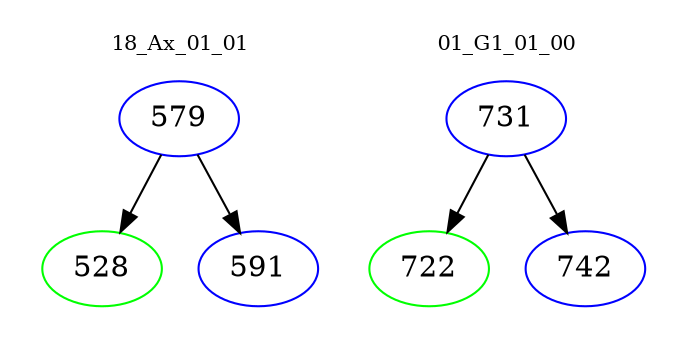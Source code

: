 digraph{
subgraph cluster_0 {
color = white
label = "18_Ax_01_01";
fontsize=10;
T0_579 [label="579", color="blue"]
T0_579 -> T0_528 [color="black"]
T0_528 [label="528", color="green"]
T0_579 -> T0_591 [color="black"]
T0_591 [label="591", color="blue"]
}
subgraph cluster_1 {
color = white
label = "01_G1_01_00";
fontsize=10;
T1_731 [label="731", color="blue"]
T1_731 -> T1_722 [color="black"]
T1_722 [label="722", color="green"]
T1_731 -> T1_742 [color="black"]
T1_742 [label="742", color="blue"]
}
}
